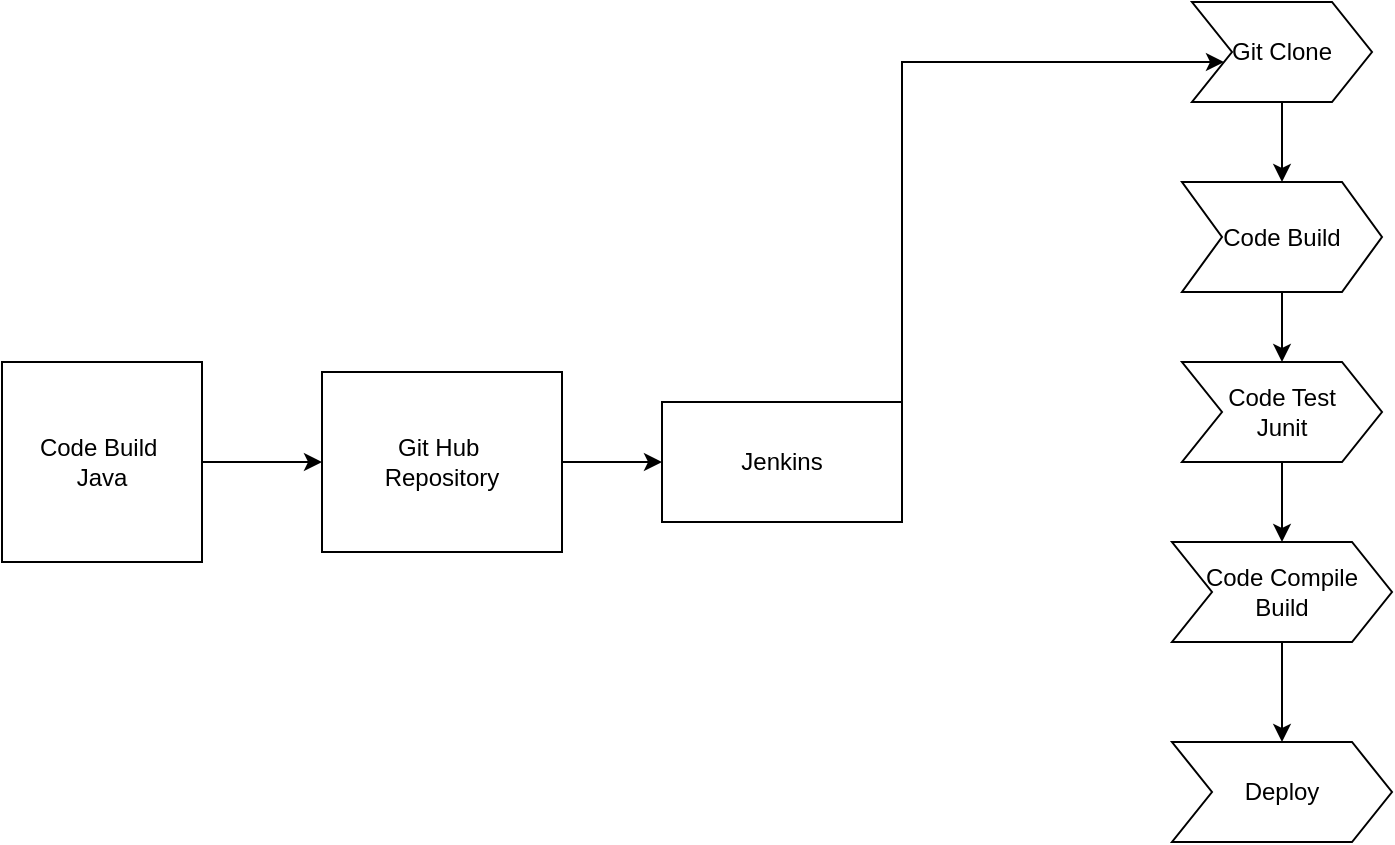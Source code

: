 <mxfile version="24.7.16">
  <diagram name="Page-1" id="pW1e4ZS197uINnQ5Hg1H">
    <mxGraphModel dx="1050" dy="530" grid="1" gridSize="10" guides="1" tooltips="1" connect="1" arrows="1" fold="1" page="1" pageScale="1" pageWidth="850" pageHeight="1100" math="0" shadow="0">
      <root>
        <mxCell id="0" />
        <mxCell id="1" parent="0" />
        <mxCell id="NPyhItBzH_L8IgmTj3qr-16" value="" style="edgeStyle=orthogonalEdgeStyle;rounded=0;orthogonalLoop=1;jettySize=auto;html=1;" edge="1" parent="1" source="NPyhItBzH_L8IgmTj3qr-14" target="NPyhItBzH_L8IgmTj3qr-15">
          <mxGeometry relative="1" as="geometry" />
        </mxCell>
        <mxCell id="NPyhItBzH_L8IgmTj3qr-14" value="Code Build&amp;nbsp;&lt;div&gt;Java&lt;/div&gt;" style="whiteSpace=wrap;html=1;aspect=fixed;" vertex="1" parent="1">
          <mxGeometry x="10" y="250" width="100" height="100" as="geometry" />
        </mxCell>
        <mxCell id="NPyhItBzH_L8IgmTj3qr-18" value="" style="edgeStyle=orthogonalEdgeStyle;rounded=0;orthogonalLoop=1;jettySize=auto;html=1;" edge="1" parent="1" source="NPyhItBzH_L8IgmTj3qr-15" target="NPyhItBzH_L8IgmTj3qr-17">
          <mxGeometry relative="1" as="geometry" />
        </mxCell>
        <mxCell id="NPyhItBzH_L8IgmTj3qr-15" value="Git Hub&amp;nbsp;&lt;br&gt;Repository" style="whiteSpace=wrap;html=1;" vertex="1" parent="1">
          <mxGeometry x="170" y="255" width="120" height="90" as="geometry" />
        </mxCell>
        <mxCell id="NPyhItBzH_L8IgmTj3qr-27" value="" style="edgeStyle=orthogonalEdgeStyle;rounded=0;orthogonalLoop=1;jettySize=auto;html=1;" edge="1" parent="1" source="NPyhItBzH_L8IgmTj3qr-17" target="NPyhItBzH_L8IgmTj3qr-26">
          <mxGeometry relative="1" as="geometry">
            <Array as="points">
              <mxPoint x="460" y="100" />
            </Array>
          </mxGeometry>
        </mxCell>
        <mxCell id="NPyhItBzH_L8IgmTj3qr-17" value="Jenkins" style="whiteSpace=wrap;html=1;" vertex="1" parent="1">
          <mxGeometry x="340" y="270" width="120" height="60" as="geometry" />
        </mxCell>
        <mxCell id="NPyhItBzH_L8IgmTj3qr-29" value="" style="edgeStyle=orthogonalEdgeStyle;rounded=0;orthogonalLoop=1;jettySize=auto;html=1;" edge="1" parent="1" source="NPyhItBzH_L8IgmTj3qr-26" target="NPyhItBzH_L8IgmTj3qr-28">
          <mxGeometry relative="1" as="geometry" />
        </mxCell>
        <mxCell id="NPyhItBzH_L8IgmTj3qr-26" value="Git Clone" style="shape=step;perimeter=stepPerimeter;whiteSpace=wrap;html=1;fixedSize=1;" vertex="1" parent="1">
          <mxGeometry x="605" y="70" width="90" height="50" as="geometry" />
        </mxCell>
        <mxCell id="NPyhItBzH_L8IgmTj3qr-31" value="" style="edgeStyle=orthogonalEdgeStyle;rounded=0;orthogonalLoop=1;jettySize=auto;html=1;" edge="1" parent="1" source="NPyhItBzH_L8IgmTj3qr-28" target="NPyhItBzH_L8IgmTj3qr-30">
          <mxGeometry relative="1" as="geometry" />
        </mxCell>
        <mxCell id="NPyhItBzH_L8IgmTj3qr-28" value="Code Build" style="shape=step;perimeter=stepPerimeter;whiteSpace=wrap;html=1;fixedSize=1;" vertex="1" parent="1">
          <mxGeometry x="600" y="160" width="100" height="55" as="geometry" />
        </mxCell>
        <mxCell id="NPyhItBzH_L8IgmTj3qr-33" value="" style="edgeStyle=orthogonalEdgeStyle;rounded=0;orthogonalLoop=1;jettySize=auto;html=1;" edge="1" parent="1" source="NPyhItBzH_L8IgmTj3qr-30" target="NPyhItBzH_L8IgmTj3qr-32">
          <mxGeometry relative="1" as="geometry" />
        </mxCell>
        <mxCell id="NPyhItBzH_L8IgmTj3qr-30" value="Code Test&lt;br&gt;Junit" style="shape=step;perimeter=stepPerimeter;whiteSpace=wrap;html=1;fixedSize=1;" vertex="1" parent="1">
          <mxGeometry x="600" y="250" width="100" height="50" as="geometry" />
        </mxCell>
        <mxCell id="NPyhItBzH_L8IgmTj3qr-35" value="" style="edgeStyle=orthogonalEdgeStyle;rounded=0;orthogonalLoop=1;jettySize=auto;html=1;" edge="1" parent="1" source="NPyhItBzH_L8IgmTj3qr-32" target="NPyhItBzH_L8IgmTj3qr-34">
          <mxGeometry relative="1" as="geometry" />
        </mxCell>
        <mxCell id="NPyhItBzH_L8IgmTj3qr-32" value="Code Compile&lt;div&gt;Build&lt;/div&gt;" style="shape=step;perimeter=stepPerimeter;whiteSpace=wrap;html=1;fixedSize=1;" vertex="1" parent="1">
          <mxGeometry x="595" y="340" width="110" height="50" as="geometry" />
        </mxCell>
        <mxCell id="NPyhItBzH_L8IgmTj3qr-34" value="Deploy" style="shape=step;perimeter=stepPerimeter;whiteSpace=wrap;html=1;fixedSize=1;" vertex="1" parent="1">
          <mxGeometry x="595" y="440" width="110" height="50" as="geometry" />
        </mxCell>
      </root>
    </mxGraphModel>
  </diagram>
</mxfile>
